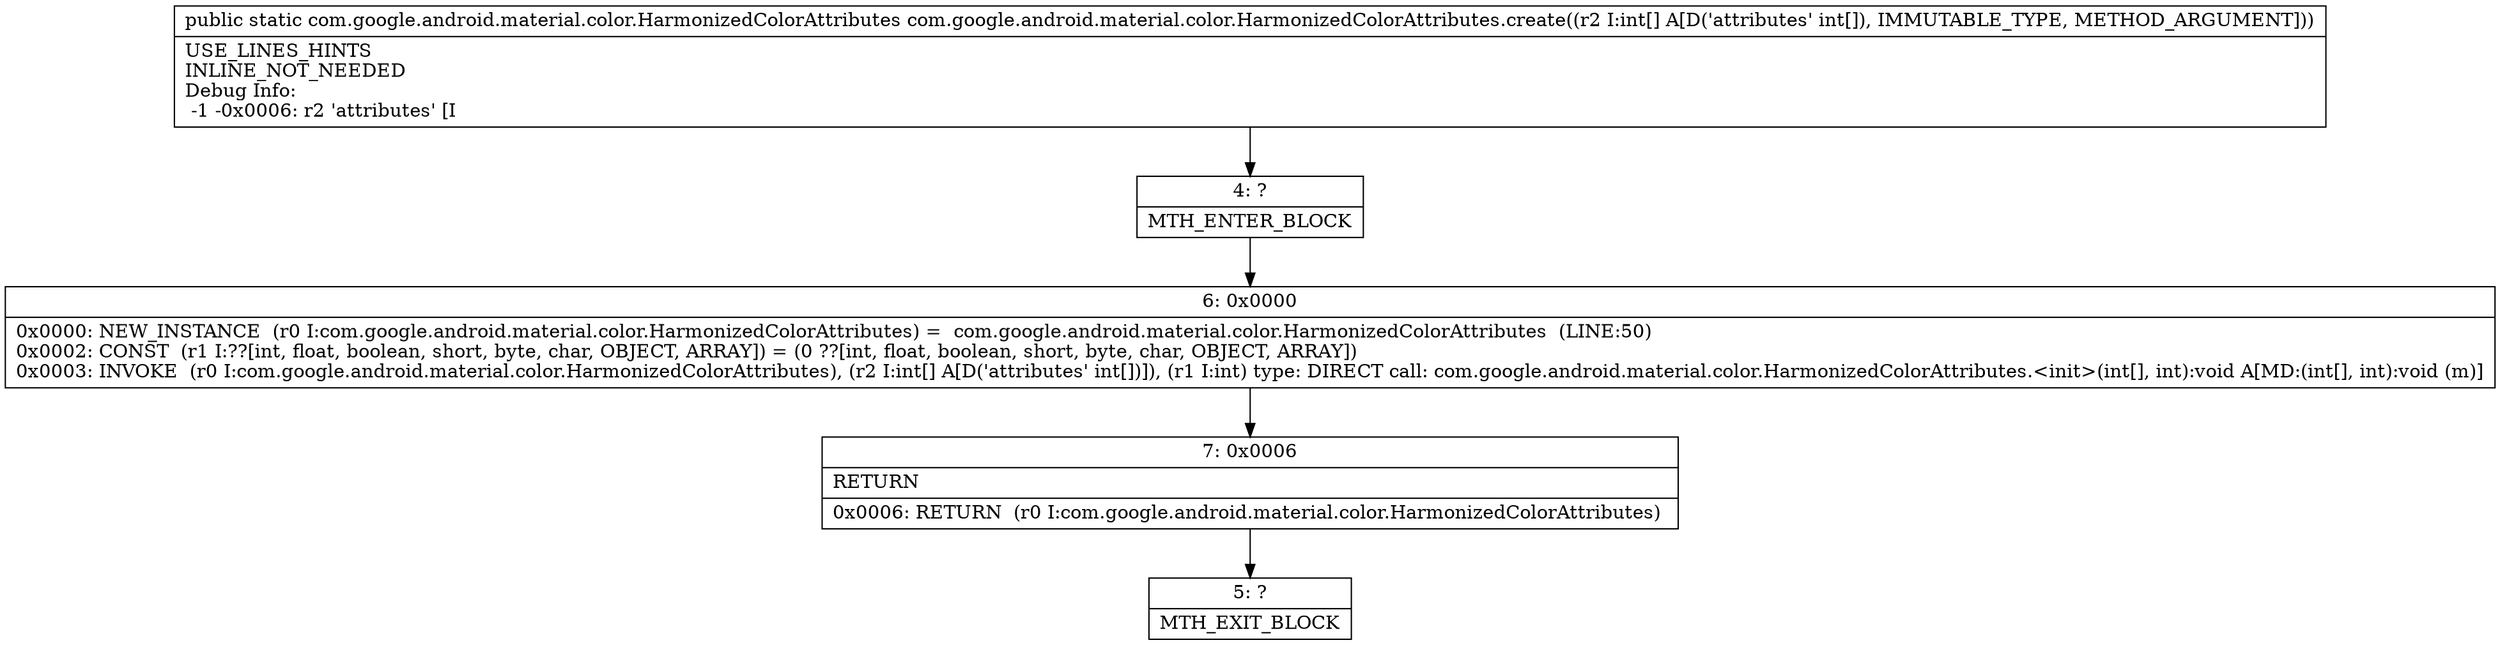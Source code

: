 digraph "CFG forcom.google.android.material.color.HarmonizedColorAttributes.create([I)Lcom\/google\/android\/material\/color\/HarmonizedColorAttributes;" {
Node_4 [shape=record,label="{4\:\ ?|MTH_ENTER_BLOCK\l}"];
Node_6 [shape=record,label="{6\:\ 0x0000|0x0000: NEW_INSTANCE  (r0 I:com.google.android.material.color.HarmonizedColorAttributes) =  com.google.android.material.color.HarmonizedColorAttributes  (LINE:50)\l0x0002: CONST  (r1 I:??[int, float, boolean, short, byte, char, OBJECT, ARRAY]) = (0 ??[int, float, boolean, short, byte, char, OBJECT, ARRAY]) \l0x0003: INVOKE  (r0 I:com.google.android.material.color.HarmonizedColorAttributes), (r2 I:int[] A[D('attributes' int[])]), (r1 I:int) type: DIRECT call: com.google.android.material.color.HarmonizedColorAttributes.\<init\>(int[], int):void A[MD:(int[], int):void (m)]\l}"];
Node_7 [shape=record,label="{7\:\ 0x0006|RETURN\l|0x0006: RETURN  (r0 I:com.google.android.material.color.HarmonizedColorAttributes) \l}"];
Node_5 [shape=record,label="{5\:\ ?|MTH_EXIT_BLOCK\l}"];
MethodNode[shape=record,label="{public static com.google.android.material.color.HarmonizedColorAttributes com.google.android.material.color.HarmonizedColorAttributes.create((r2 I:int[] A[D('attributes' int[]), IMMUTABLE_TYPE, METHOD_ARGUMENT]))  | USE_LINES_HINTS\lINLINE_NOT_NEEDED\lDebug Info:\l  \-1 \-0x0006: r2 'attributes' [I\l}"];
MethodNode -> Node_4;Node_4 -> Node_6;
Node_6 -> Node_7;
Node_7 -> Node_5;
}

